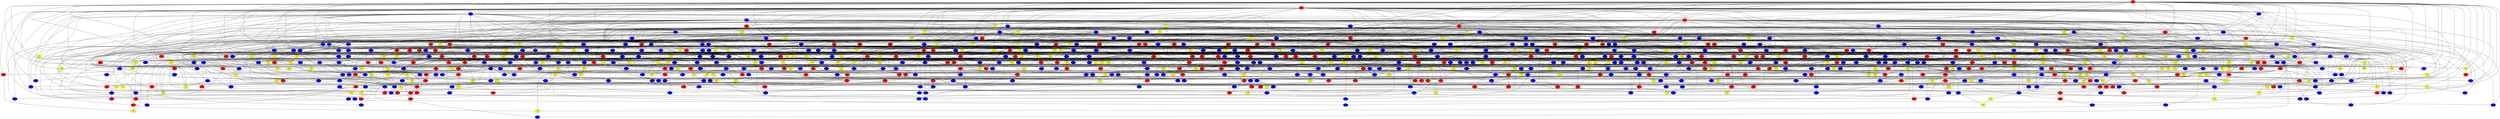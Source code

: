graph {
0 [style = filled fillcolor = red];
1 [style = filled fillcolor = red];
2 [style = filled fillcolor = red];
3 [style = filled fillcolor = yellow];
4 [style = filled fillcolor = blue];
5 [style = filled fillcolor = red];
6 [style = filled fillcolor = yellow];
7 [style = filled fillcolor = blue];
8 [style = filled fillcolor = blue];
9 [style = filled fillcolor = yellow];
10 [style = filled fillcolor = blue];
11 [style = filled fillcolor = blue];
12 [style = filled fillcolor = yellow];
13 [style = filled fillcolor = blue];
14 [style = filled fillcolor = yellow];
15 [style = filled fillcolor = blue];
16 [style = filled fillcolor = blue];
17 [style = filled fillcolor = blue];
18 [style = filled fillcolor = blue];
19 [style = filled fillcolor = yellow];
20 [style = filled fillcolor = red];
21 [style = filled fillcolor = blue];
22 [style = filled fillcolor = yellow];
23 [style = filled fillcolor = blue];
24 [style = filled fillcolor = red];
25 [style = filled fillcolor = red];
26 [style = filled fillcolor = blue];
27 [style = filled fillcolor = yellow];
28 [style = filled fillcolor = yellow];
29 [style = filled fillcolor = red];
30 [style = filled fillcolor = red];
31 [style = filled fillcolor = yellow];
32 [style = filled fillcolor = blue];
33 [style = filled fillcolor = red];
34 [style = filled fillcolor = blue];
35 [style = filled fillcolor = blue];
36 [style = filled fillcolor = blue];
37 [style = filled fillcolor = yellow];
38 [style = filled fillcolor = blue];
39 [style = filled fillcolor = red];
40 [style = filled fillcolor = blue];
41 [style = filled fillcolor = red];
42 [style = filled fillcolor = blue];
43 [style = filled fillcolor = blue];
44 [style = filled fillcolor = blue];
45 [style = filled fillcolor = blue];
46 [style = filled fillcolor = blue];
47 [style = filled fillcolor = yellow];
48 [style = filled fillcolor = red];
49 [style = filled fillcolor = yellow];
50 [style = filled fillcolor = blue];
51 [style = filled fillcolor = blue];
52 [style = filled fillcolor = blue];
53 [style = filled fillcolor = blue];
54 [style = filled fillcolor = blue];
55 [style = filled fillcolor = blue];
56 [style = filled fillcolor = yellow];
57 [style = filled fillcolor = yellow];
58 [style = filled fillcolor = blue];
59 [style = filled fillcolor = yellow];
60 [style = filled fillcolor = blue];
61 [style = filled fillcolor = red];
62 [style = filled fillcolor = blue];
63 [style = filled fillcolor = red];
64 [style = filled fillcolor = blue];
65 [style = filled fillcolor = red];
66 [style = filled fillcolor = yellow];
67 [style = filled fillcolor = blue];
68 [style = filled fillcolor = blue];
69 [style = filled fillcolor = yellow];
70 [style = filled fillcolor = red];
71 [style = filled fillcolor = yellow];
72 [style = filled fillcolor = yellow];
73 [style = filled fillcolor = blue];
74 [style = filled fillcolor = red];
75 [style = filled fillcolor = red];
76 [style = filled fillcolor = blue];
77 [style = filled fillcolor = red];
78 [style = filled fillcolor = blue];
79 [style = filled fillcolor = yellow];
80 [style = filled fillcolor = red];
81 [style = filled fillcolor = red];
82 [style = filled fillcolor = yellow];
83 [style = filled fillcolor = blue];
84 [style = filled fillcolor = blue];
85 [style = filled fillcolor = yellow];
86 [style = filled fillcolor = blue];
87 [style = filled fillcolor = red];
88 [style = filled fillcolor = red];
89 [style = filled fillcolor = yellow];
90 [style = filled fillcolor = blue];
91 [style = filled fillcolor = yellow];
92 [style = filled fillcolor = blue];
93 [style = filled fillcolor = red];
94 [style = filled fillcolor = blue];
95 [style = filled fillcolor = blue];
96 [style = filled fillcolor = yellow];
97 [style = filled fillcolor = yellow];
98 [style = filled fillcolor = yellow];
99 [style = filled fillcolor = blue];
100 [style = filled fillcolor = blue];
101 [style = filled fillcolor = red];
102 [style = filled fillcolor = blue];
103 [style = filled fillcolor = red];
104 [style = filled fillcolor = blue];
105 [style = filled fillcolor = red];
106 [style = filled fillcolor = yellow];
107 [style = filled fillcolor = yellow];
108 [style = filled fillcolor = blue];
109 [style = filled fillcolor = yellow];
110 [style = filled fillcolor = red];
111 [style = filled fillcolor = red];
112 [style = filled fillcolor = blue];
113 [style = filled fillcolor = yellow];
114 [style = filled fillcolor = blue];
115 [style = filled fillcolor = red];
116 [style = filled fillcolor = red];
117 [style = filled fillcolor = red];
118 [style = filled fillcolor = yellow];
119 [style = filled fillcolor = yellow];
120 [style = filled fillcolor = red];
121 [style = filled fillcolor = blue];
122 [style = filled fillcolor = red];
123 [style = filled fillcolor = yellow];
124 [style = filled fillcolor = yellow];
125 [style = filled fillcolor = red];
126 [style = filled fillcolor = yellow];
127 [style = filled fillcolor = red];
128 [style = filled fillcolor = red];
129 [style = filled fillcolor = blue];
130 [style = filled fillcolor = red];
131 [style = filled fillcolor = blue];
132 [style = filled fillcolor = blue];
133 [style = filled fillcolor = yellow];
134 [style = filled fillcolor = blue];
135 [style = filled fillcolor = blue];
136 [style = filled fillcolor = red];
137 [style = filled fillcolor = yellow];
138 [style = filled fillcolor = blue];
139 [style = filled fillcolor = yellow];
140 [style = filled fillcolor = blue];
141 [style = filled fillcolor = blue];
142 [style = filled fillcolor = red];
143 [style = filled fillcolor = blue];
144 [style = filled fillcolor = blue];
145 [style = filled fillcolor = blue];
146 [style = filled fillcolor = blue];
147 [style = filled fillcolor = blue];
148 [style = filled fillcolor = blue];
149 [style = filled fillcolor = blue];
150 [style = filled fillcolor = blue];
151 [style = filled fillcolor = blue];
152 [style = filled fillcolor = blue];
153 [style = filled fillcolor = red];
154 [style = filled fillcolor = red];
155 [style = filled fillcolor = blue];
156 [style = filled fillcolor = yellow];
157 [style = filled fillcolor = blue];
158 [style = filled fillcolor = red];
159 [style = filled fillcolor = yellow];
160 [style = filled fillcolor = yellow];
161 [style = filled fillcolor = red];
162 [style = filled fillcolor = blue];
163 [style = filled fillcolor = red];
164 [style = filled fillcolor = yellow];
165 [style = filled fillcolor = yellow];
166 [style = filled fillcolor = blue];
167 [style = filled fillcolor = blue];
168 [style = filled fillcolor = yellow];
169 [style = filled fillcolor = blue];
170 [style = filled fillcolor = yellow];
171 [style = filled fillcolor = blue];
172 [style = filled fillcolor = blue];
173 [style = filled fillcolor = blue];
174 [style = filled fillcolor = red];
175 [style = filled fillcolor = red];
176 [style = filled fillcolor = yellow];
177 [style = filled fillcolor = blue];
178 [style = filled fillcolor = yellow];
179 [style = filled fillcolor = red];
180 [style = filled fillcolor = red];
181 [style = filled fillcolor = red];
182 [style = filled fillcolor = yellow];
183 [style = filled fillcolor = yellow];
184 [style = filled fillcolor = red];
185 [style = filled fillcolor = blue];
186 [style = filled fillcolor = blue];
187 [style = filled fillcolor = red];
188 [style = filled fillcolor = yellow];
189 [style = filled fillcolor = blue];
190 [style = filled fillcolor = yellow];
191 [style = filled fillcolor = blue];
192 [style = filled fillcolor = blue];
193 [style = filled fillcolor = blue];
194 [style = filled fillcolor = blue];
195 [style = filled fillcolor = blue];
196 [style = filled fillcolor = blue];
197 [style = filled fillcolor = blue];
198 [style = filled fillcolor = red];
199 [style = filled fillcolor = yellow];
200 [style = filled fillcolor = yellow];
201 [style = filled fillcolor = red];
202 [style = filled fillcolor = red];
203 [style = filled fillcolor = yellow];
204 [style = filled fillcolor = blue];
205 [style = filled fillcolor = red];
206 [style = filled fillcolor = blue];
207 [style = filled fillcolor = blue];
208 [style = filled fillcolor = blue];
209 [style = filled fillcolor = red];
210 [style = filled fillcolor = blue];
211 [style = filled fillcolor = red];
212 [style = filled fillcolor = yellow];
213 [style = filled fillcolor = blue];
214 [style = filled fillcolor = red];
215 [style = filled fillcolor = blue];
216 [style = filled fillcolor = red];
217 [style = filled fillcolor = blue];
218 [style = filled fillcolor = red];
219 [style = filled fillcolor = blue];
220 [style = filled fillcolor = red];
221 [style = filled fillcolor = blue];
222 [style = filled fillcolor = yellow];
223 [style = filled fillcolor = red];
224 [style = filled fillcolor = blue];
225 [style = filled fillcolor = red];
226 [style = filled fillcolor = yellow];
227 [style = filled fillcolor = blue];
228 [style = filled fillcolor = yellow];
229 [style = filled fillcolor = blue];
230 [style = filled fillcolor = blue];
231 [style = filled fillcolor = blue];
232 [style = filled fillcolor = blue];
233 [style = filled fillcolor = yellow];
234 [style = filled fillcolor = blue];
235 [style = filled fillcolor = yellow];
236 [style = filled fillcolor = blue];
237 [style = filled fillcolor = yellow];
238 [style = filled fillcolor = blue];
239 [style = filled fillcolor = blue];
240 [style = filled fillcolor = blue];
241 [style = filled fillcolor = blue];
242 [style = filled fillcolor = blue];
243 [style = filled fillcolor = blue];
244 [style = filled fillcolor = yellow];
245 [style = filled fillcolor = yellow];
246 [style = filled fillcolor = blue];
247 [style = filled fillcolor = blue];
248 [style = filled fillcolor = yellow];
249 [style = filled fillcolor = blue];
250 [style = filled fillcolor = blue];
251 [style = filled fillcolor = yellow];
252 [style = filled fillcolor = blue];
253 [style = filled fillcolor = blue];
254 [style = filled fillcolor = blue];
255 [style = filled fillcolor = blue];
256 [style = filled fillcolor = red];
257 [style = filled fillcolor = blue];
258 [style = filled fillcolor = blue];
259 [style = filled fillcolor = yellow];
260 [style = filled fillcolor = yellow];
261 [style = filled fillcolor = red];
262 [style = filled fillcolor = blue];
263 [style = filled fillcolor = yellow];
264 [style = filled fillcolor = blue];
265 [style = filled fillcolor = blue];
266 [style = filled fillcolor = red];
267 [style = filled fillcolor = blue];
268 [style = filled fillcolor = yellow];
269 [style = filled fillcolor = blue];
270 [style = filled fillcolor = yellow];
271 [style = filled fillcolor = red];
272 [style = filled fillcolor = yellow];
273 [style = filled fillcolor = yellow];
274 [style = filled fillcolor = yellow];
275 [style = filled fillcolor = yellow];
276 [style = filled fillcolor = blue];
277 [style = filled fillcolor = blue];
278 [style = filled fillcolor = blue];
279 [style = filled fillcolor = yellow];
280 [style = filled fillcolor = yellow];
281 [style = filled fillcolor = blue];
282 [style = filled fillcolor = blue];
283 [style = filled fillcolor = yellow];
284 [style = filled fillcolor = red];
285 [style = filled fillcolor = blue];
286 [style = filled fillcolor = blue];
287 [style = filled fillcolor = blue];
288 [style = filled fillcolor = blue];
289 [style = filled fillcolor = yellow];
290 [style = filled fillcolor = yellow];
291 [style = filled fillcolor = blue];
292 [style = filled fillcolor = yellow];
293 [style = filled fillcolor = red];
294 [style = filled fillcolor = red];
295 [style = filled fillcolor = yellow];
296 [style = filled fillcolor = yellow];
297 [style = filled fillcolor = blue];
298 [style = filled fillcolor = red];
299 [style = filled fillcolor = yellow];
300 [style = filled fillcolor = blue];
301 [style = filled fillcolor = blue];
302 [style = filled fillcolor = red];
303 [style = filled fillcolor = red];
304 [style = filled fillcolor = yellow];
305 [style = filled fillcolor = yellow];
306 [style = filled fillcolor = red];
307 [style = filled fillcolor = red];
308 [style = filled fillcolor = blue];
309 [style = filled fillcolor = yellow];
310 [style = filled fillcolor = blue];
311 [style = filled fillcolor = yellow];
312 [style = filled fillcolor = yellow];
313 [style = filled fillcolor = blue];
314 [style = filled fillcolor = blue];
315 [style = filled fillcolor = blue];
316 [style = filled fillcolor = blue];
317 [style = filled fillcolor = red];
318 [style = filled fillcolor = blue];
319 [style = filled fillcolor = red];
320 [style = filled fillcolor = blue];
321 [style = filled fillcolor = blue];
322 [style = filled fillcolor = red];
323 [style = filled fillcolor = blue];
324 [style = filled fillcolor = blue];
325 [style = filled fillcolor = yellow];
326 [style = filled fillcolor = blue];
327 [style = filled fillcolor = red];
328 [style = filled fillcolor = blue];
329 [style = filled fillcolor = yellow];
330 [style = filled fillcolor = blue];
331 [style = filled fillcolor = blue];
332 [style = filled fillcolor = blue];
333 [style = filled fillcolor = yellow];
334 [style = filled fillcolor = yellow];
335 [style = filled fillcolor = blue];
336 [style = filled fillcolor = yellow];
337 [style = filled fillcolor = blue];
338 [style = filled fillcolor = blue];
339 [style = filled fillcolor = red];
340 [style = filled fillcolor = blue];
341 [style = filled fillcolor = blue];
342 [style = filled fillcolor = blue];
343 [style = filled fillcolor = blue];
344 [style = filled fillcolor = blue];
345 [style = filled fillcolor = blue];
346 [style = filled fillcolor = red];
347 [style = filled fillcolor = yellow];
348 [style = filled fillcolor = blue];
349 [style = filled fillcolor = yellow];
350 [style = filled fillcolor = blue];
351 [style = filled fillcolor = red];
352 [style = filled fillcolor = red];
353 [style = filled fillcolor = blue];
354 [style = filled fillcolor = yellow];
355 [style = filled fillcolor = red];
356 [style = filled fillcolor = red];
357 [style = filled fillcolor = red];
358 [style = filled fillcolor = blue];
359 [style = filled fillcolor = blue];
360 [style = filled fillcolor = blue];
361 [style = filled fillcolor = red];
362 [style = filled fillcolor = blue];
363 [style = filled fillcolor = red];
364 [style = filled fillcolor = blue];
365 [style = filled fillcolor = blue];
366 [style = filled fillcolor = red];
367 [style = filled fillcolor = yellow];
368 [style = filled fillcolor = blue];
369 [style = filled fillcolor = yellow];
370 [style = filled fillcolor = yellow];
371 [style = filled fillcolor = blue];
372 [style = filled fillcolor = yellow];
373 [style = filled fillcolor = blue];
374 [style = filled fillcolor = blue];
375 [style = filled fillcolor = blue];
376 [style = filled fillcolor = red];
377 [style = filled fillcolor = blue];
378 [style = filled fillcolor = blue];
379 [style = filled fillcolor = blue];
380 [style = filled fillcolor = yellow];
381 [style = filled fillcolor = red];
382 [style = filled fillcolor = blue];
383 [style = filled fillcolor = yellow];
384 [style = filled fillcolor = blue];
385 [style = filled fillcolor = blue];
386 [style = filled fillcolor = red];
387 [style = filled fillcolor = yellow];
388 [style = filled fillcolor = red];
389 [style = filled fillcolor = yellow];
390 [style = filled fillcolor = blue];
391 [style = filled fillcolor = red];
392 [style = filled fillcolor = yellow];
393 [style = filled fillcolor = blue];
394 [style = filled fillcolor = yellow];
395 [style = filled fillcolor = red];
396 [style = filled fillcolor = red];
397 [style = filled fillcolor = blue];
398 [style = filled fillcolor = yellow];
399 [style = filled fillcolor = red];
400 [style = filled fillcolor = blue];
401 [style = filled fillcolor = yellow];
402 [style = filled fillcolor = red];
403 [style = filled fillcolor = blue];
404 [style = filled fillcolor = red];
405 [style = filled fillcolor = blue];
406 [style = filled fillcolor = yellow];
407 [style = filled fillcolor = red];
408 [style = filled fillcolor = red];
409 [style = filled fillcolor = yellow];
410 [style = filled fillcolor = blue];
411 [style = filled fillcolor = yellow];
412 [style = filled fillcolor = red];
413 [style = filled fillcolor = blue];
414 [style = filled fillcolor = blue];
415 [style = filled fillcolor = yellow];
416 [style = filled fillcolor = blue];
417 [style = filled fillcolor = red];
418 [style = filled fillcolor = yellow];
419 [style = filled fillcolor = blue];
420 [style = filled fillcolor = red];
421 [style = filled fillcolor = blue];
422 [style = filled fillcolor = blue];
423 [style = filled fillcolor = yellow];
424 [style = filled fillcolor = red];
425 [style = filled fillcolor = blue];
426 [style = filled fillcolor = blue];
427 [style = filled fillcolor = blue];
428 [style = filled fillcolor = blue];
429 [style = filled fillcolor = yellow];
430 [style = filled fillcolor = blue];
431 [style = filled fillcolor = yellow];
432 [style = filled fillcolor = blue];
433 [style = filled fillcolor = yellow];
434 [style = filled fillcolor = blue];
435 [style = filled fillcolor = blue];
436 [style = filled fillcolor = red];
437 [style = filled fillcolor = yellow];
438 [style = filled fillcolor = blue];
439 [style = filled fillcolor = red];
440 [style = filled fillcolor = yellow];
441 [style = filled fillcolor = red];
442 [style = filled fillcolor = red];
443 [style = filled fillcolor = yellow];
444 [style = filled fillcolor = red];
445 [style = filled fillcolor = blue];
446 [style = filled fillcolor = red];
447 [style = filled fillcolor = yellow];
448 [style = filled fillcolor = blue];
449 [style = filled fillcolor = red];
450 [style = filled fillcolor = red];
451 [style = filled fillcolor = red];
452 [style = filled fillcolor = yellow];
453 [style = filled fillcolor = yellow];
454 [style = filled fillcolor = red];
455 [style = filled fillcolor = blue];
456 [style = filled fillcolor = blue];
457 [style = filled fillcolor = blue];
458 [style = filled fillcolor = blue];
459 [style = filled fillcolor = yellow];
460 [style = filled fillcolor = red];
461 [style = filled fillcolor = yellow];
462 [style = filled fillcolor = yellow];
463 [style = filled fillcolor = blue];
464 [style = filled fillcolor = blue];
465 [style = filled fillcolor = red];
466 [style = filled fillcolor = red];
467 [style = filled fillcolor = blue];
468 [style = filled fillcolor = yellow];
469 [style = filled fillcolor = red];
470 [style = filled fillcolor = red];
471 [style = filled fillcolor = yellow];
472 [style = filled fillcolor = red];
473 [style = filled fillcolor = blue];
474 [style = filled fillcolor = blue];
475 [style = filled fillcolor = red];
476 [style = filled fillcolor = blue];
477 [style = filled fillcolor = yellow];
478 [style = filled fillcolor = blue];
479 [style = filled fillcolor = red];
480 [style = filled fillcolor = blue];
481 [style = filled fillcolor = yellow];
482 [style = filled fillcolor = red];
483 [style = filled fillcolor = blue];
484 [style = filled fillcolor = red];
485 [style = filled fillcolor = red];
486 [style = filled fillcolor = blue];
487 [style = filled fillcolor = yellow];
488 [style = filled fillcolor = blue];
489 [style = filled fillcolor = blue];
490 [style = filled fillcolor = red];
491 [style = filled fillcolor = blue];
492 [style = filled fillcolor = yellow];
493 [style = filled fillcolor = blue];
494 [style = filled fillcolor = blue];
495 [style = filled fillcolor = yellow];
496 [style = filled fillcolor = blue];
497 [style = filled fillcolor = blue];
498 [style = filled fillcolor = blue];
499 [style = filled fillcolor = blue];
500 [style = filled fillcolor = blue];
501 [style = filled fillcolor = yellow];
502 [style = filled fillcolor = yellow];
503 [style = filled fillcolor = blue];
504 [style = filled fillcolor = blue];
505 [style = filled fillcolor = blue];
506 [style = filled fillcolor = red];
507 [style = filled fillcolor = blue];
508 [style = filled fillcolor = blue];
509 [style = filled fillcolor = yellow];
510 [style = filled fillcolor = blue];
511 [style = filled fillcolor = blue];
512 [style = filled fillcolor = yellow];
513 [style = filled fillcolor = red];
514 [style = filled fillcolor = blue];
515 [style = filled fillcolor = yellow];
516 [style = filled fillcolor = red];
517 [style = filled fillcolor = blue];
518 [style = filled fillcolor = yellow];
519 [style = filled fillcolor = blue];
520 [style = filled fillcolor = blue];
521 [style = filled fillcolor = blue];
522 [style = filled fillcolor = red];
523 [style = filled fillcolor = blue];
524 [style = filled fillcolor = red];
525 [style = filled fillcolor = yellow];
526 [style = filled fillcolor = blue];
527 [style = filled fillcolor = blue];
528 [style = filled fillcolor = yellow];
529 [style = filled fillcolor = blue];
530 [style = filled fillcolor = red];
531 [style = filled fillcolor = yellow];
532 [style = filled fillcolor = yellow];
533 [style = filled fillcolor = yellow];
534 [style = filled fillcolor = yellow];
535 [style = filled fillcolor = yellow];
536 [style = filled fillcolor = blue];
537 [style = filled fillcolor = red];
538 [style = filled fillcolor = blue];
539 [style = filled fillcolor = yellow];
540 [style = filled fillcolor = red];
541 [style = filled fillcolor = blue];
542 [style = filled fillcolor = red];
543 [style = filled fillcolor = yellow];
544 [style = filled fillcolor = yellow];
545 [style = filled fillcolor = red];
546 [style = filled fillcolor = red];
547 [style = filled fillcolor = blue];
548 [style = filled fillcolor = red];
549 [style = filled fillcolor = yellow];
550 [style = filled fillcolor = yellow];
551 [style = filled fillcolor = red];
552 [style = filled fillcolor = yellow];
553 [style = filled fillcolor = yellow];
554 [style = filled fillcolor = red];
555 [style = filled fillcolor = red];
556 [style = filled fillcolor = red];
557 [style = filled fillcolor = blue];
558 [style = filled fillcolor = red];
559 [style = filled fillcolor = blue];
560 [style = filled fillcolor = blue];
561 [style = filled fillcolor = blue];
562 [style = filled fillcolor = blue];
563 [style = filled fillcolor = yellow];
564 [style = filled fillcolor = red];
565 [style = filled fillcolor = yellow];
566 [style = filled fillcolor = yellow];
567 [style = filled fillcolor = yellow];
568 [style = filled fillcolor = red];
569 [style = filled fillcolor = blue];
570 [style = filled fillcolor = yellow];
571 [style = filled fillcolor = red];
572 [style = filled fillcolor = blue];
573 [style = filled fillcolor = yellow];
574 [style = filled fillcolor = yellow];
575 [style = filled fillcolor = red];
576 [style = filled fillcolor = blue];
577 [style = filled fillcolor = yellow];
578 [style = filled fillcolor = red];
579 [style = filled fillcolor = red];
580 [style = filled fillcolor = blue];
581 [style = filled fillcolor = red];
582 [style = filled fillcolor = blue];
583 [style = filled fillcolor = blue];
584 [style = filled fillcolor = yellow];
585 [style = filled fillcolor = yellow];
586 [style = filled fillcolor = blue];
587 [style = filled fillcolor = red];
588 [style = filled fillcolor = red];
589 [style = filled fillcolor = blue];
590 [style = filled fillcolor = blue];
591 [style = filled fillcolor = yellow];
592 [style = filled fillcolor = blue];
593 [style = filled fillcolor = blue];
594 [style = filled fillcolor = blue];
595 [style = filled fillcolor = blue];
596 [style = filled fillcolor = blue];
597 [style = filled fillcolor = blue];
598 [style = filled fillcolor = red];
599 [style = filled fillcolor = blue];
600 [style = filled fillcolor = blue];
601 [style = filled fillcolor = blue];
602 [style = filled fillcolor = yellow];
603 [style = filled fillcolor = red];
604 [style = filled fillcolor = blue];
605 [style = filled fillcolor = blue];
606 [style = filled fillcolor = red];
607 [style = filled fillcolor = blue];
608 [style = filled fillcolor = red];
609 [style = filled fillcolor = blue];
610 [style = filled fillcolor = blue];
611 [style = filled fillcolor = yellow];
612 [style = filled fillcolor = yellow];
613 [style = filled fillcolor = red];
614 [style = filled fillcolor = red];
615 [style = filled fillcolor = red];
616 [style = filled fillcolor = blue];
617 [style = filled fillcolor = blue];
618 [style = filled fillcolor = red];
619 [style = filled fillcolor = yellow];
620 [style = filled fillcolor = red];
621 [style = filled fillcolor = red];
622 [style = filled fillcolor = yellow];
623 [style = filled fillcolor = yellow];
624 [style = filled fillcolor = yellow];
625 [style = filled fillcolor = yellow];
626 [style = filled fillcolor = blue];
627 [style = filled fillcolor = yellow];
628 [style = filled fillcolor = blue];
629 [style = filled fillcolor = yellow];
630 [style = filled fillcolor = blue];
631 [style = filled fillcolor = red];
632 [style = filled fillcolor = red];
633 [style = filled fillcolor = yellow];
634 [style = filled fillcolor = blue];
635 [style = filled fillcolor = yellow];
636 [style = filled fillcolor = yellow];
637 [style = filled fillcolor = blue];
638 [style = filled fillcolor = yellow];
639 [style = filled fillcolor = blue];
640 [style = filled fillcolor = blue];
641 [style = filled fillcolor = blue];
642 [style = filled fillcolor = blue];
643 [style = filled fillcolor = yellow];
644 [style = filled fillcolor = blue];
645 [style = filled fillcolor = red];
646 [style = filled fillcolor = red];
647 [style = filled fillcolor = blue];
648 [style = filled fillcolor = red];
649 [style = filled fillcolor = red];
650 [style = filled fillcolor = blue];
651 [style = filled fillcolor = yellow];
652 [style = filled fillcolor = yellow];
653 [style = filled fillcolor = blue];
654 [style = filled fillcolor = blue];
655 [style = filled fillcolor = blue];
656 [style = filled fillcolor = yellow];
657 [style = filled fillcolor = red];
658 [style = filled fillcolor = red];
659 [style = filled fillcolor = yellow];
660 [style = filled fillcolor = blue];
661 [style = filled fillcolor = blue];
662 [style = filled fillcolor = yellow];
663 [style = filled fillcolor = blue];
664 [style = filled fillcolor = yellow];
665 [style = filled fillcolor = red];
666 [style = filled fillcolor = blue];
667 [style = filled fillcolor = red];
668 [style = filled fillcolor = yellow];
669 [style = filled fillcolor = yellow];
670 [style = filled fillcolor = red];
671 [style = filled fillcolor = red];
672 [style = filled fillcolor = yellow];
673 [style = filled fillcolor = yellow];
674 [style = filled fillcolor = blue];
675 [style = filled fillcolor = red];
676 [style = filled fillcolor = red];
677 [style = filled fillcolor = blue];
678 [style = filled fillcolor = blue];
679 [style = filled fillcolor = blue];
680 [style = filled fillcolor = yellow];
681 [style = filled fillcolor = blue];
682 [style = filled fillcolor = blue];
683 [style = filled fillcolor = blue];
684 [style = filled fillcolor = blue];
685 [style = filled fillcolor = blue];
686 [style = filled fillcolor = blue];
687 [style = filled fillcolor = blue];
688 [style = filled fillcolor = yellow];
689 [style = filled fillcolor = blue];
690 [style = filled fillcolor = yellow];
691 [style = filled fillcolor = red];
692 [style = filled fillcolor = blue];
693 [style = filled fillcolor = blue];
694 [style = filled fillcolor = red];
695 [style = filled fillcolor = red];
696 [style = filled fillcolor = blue];
697 [style = filled fillcolor = red];
698 [style = filled fillcolor = red];
699 [style = filled fillcolor = blue];
700 [style = filled fillcolor = red];
701 [style = filled fillcolor = blue];
702 [style = filled fillcolor = blue];
703 [style = filled fillcolor = blue];
704 [style = filled fillcolor = red];
705 [style = filled fillcolor = yellow];
706 [style = filled fillcolor = red];
707 [style = filled fillcolor = blue];
708 [style = filled fillcolor = yellow];
709 [style = filled fillcolor = yellow];
710 [style = filled fillcolor = blue];
711 [style = filled fillcolor = blue];
712 [style = filled fillcolor = red];
713 [style = filled fillcolor = blue];
714 [style = filled fillcolor = blue];
715 [style = filled fillcolor = red];
716 [style = filled fillcolor = red];
717 [style = filled fillcolor = yellow];
718 [style = filled fillcolor = red];
719 [style = filled fillcolor = red];
720 [style = filled fillcolor = blue];
721 [style = filled fillcolor = blue];
722 [style = filled fillcolor = yellow];
723 [style = filled fillcolor = blue];
724 [style = filled fillcolor = blue];
725 [style = filled fillcolor = blue];
726 [style = filled fillcolor = blue];
727 [style = filled fillcolor = blue];
728 [style = filled fillcolor = yellow];
729 [style = filled fillcolor = yellow];
730 [style = filled fillcolor = red];
731 [style = filled fillcolor = blue];
732 [style = filled fillcolor = yellow];
733 [style = filled fillcolor = yellow];
734 [style = filled fillcolor = blue];
735 [style = filled fillcolor = yellow];
736 [style = filled fillcolor = blue];
737 [style = filled fillcolor = blue];
738 [style = filled fillcolor = yellow];
739 [style = filled fillcolor = red];
740 [style = filled fillcolor = blue];
741 [style = filled fillcolor = yellow];
742 [style = filled fillcolor = yellow];
743 [style = filled fillcolor = blue];
744 [style = filled fillcolor = blue];
745 [style = filled fillcolor = yellow];
746 [style = filled fillcolor = blue];
747 [style = filled fillcolor = blue];
748 [style = filled fillcolor = red];
749 [style = filled fillcolor = blue];
750 [style = filled fillcolor = yellow];
751 [style = filled fillcolor = blue];
752 [style = filled fillcolor = red];
753 [style = filled fillcolor = red];
754 [style = filled fillcolor = blue];
755 [style = filled fillcolor = yellow];
756 [style = filled fillcolor = red];
757 [style = filled fillcolor = red];
758 [style = filled fillcolor = yellow];
759 [style = filled fillcolor = red];
760 [style = filled fillcolor = blue];
761 [style = filled fillcolor = blue];
762 [style = filled fillcolor = red];
763 [style = filled fillcolor = yellow];
764 [style = filled fillcolor = blue];
765 [style = filled fillcolor = blue];
766 [style = filled fillcolor = red];
767 [style = filled fillcolor = blue];
768 [style = filled fillcolor = yellow];
769 [style = filled fillcolor = yellow];
770 [style = filled fillcolor = blue];
771 [style = filled fillcolor = red];
772 [style = filled fillcolor = red];
773 [style = filled fillcolor = red];
774 [style = filled fillcolor = blue];
775 [style = filled fillcolor = yellow];
776 [style = filled fillcolor = yellow];
777 [style = filled fillcolor = yellow];
778 [style = filled fillcolor = blue];
779 [style = filled fillcolor = blue];
780 [style = filled fillcolor = blue];
781 [style = filled fillcolor = yellow];
782 [style = filled fillcolor = red];
783 [style = filled fillcolor = yellow];
784 [style = filled fillcolor = blue];
785 [style = filled fillcolor = yellow];
786 [style = filled fillcolor = blue];
787 [style = filled fillcolor = red];
788 [style = filled fillcolor = blue];
789 [style = filled fillcolor = yellow];
790 [style = filled fillcolor = blue];
791 [style = filled fillcolor = blue];
792 [style = filled fillcolor = red];
793 [style = filled fillcolor = red];
794 [style = filled fillcolor = blue];
795 [style = filled fillcolor = blue];
796 [style = filled fillcolor = red];
797 [style = filled fillcolor = yellow];
798 [style = filled fillcolor = blue];
799 [style = filled fillcolor = blue];
800 [style = filled fillcolor = yellow];
801 [style = filled fillcolor = blue];
802 [style = filled fillcolor = red];
803 [style = filled fillcolor = yellow];
804 [style = filled fillcolor = red];
805 [style = filled fillcolor = blue];
806 [style = filled fillcolor = blue];
807 [style = filled fillcolor = blue];
808 [style = filled fillcolor = red];
809 [style = filled fillcolor = red];
810 [style = filled fillcolor = blue];
811 [style = filled fillcolor = blue];
812 [style = filled fillcolor = blue];
813 [style = filled fillcolor = blue];
814 [style = filled fillcolor = yellow];
815 [style = filled fillcolor = blue];
816 [style = filled fillcolor = blue];
817 [style = filled fillcolor = blue];
818 [style = filled fillcolor = yellow];
819 [style = filled fillcolor = red];
820 [style = filled fillcolor = yellow];
821 [style = filled fillcolor = yellow];
822 [style = filled fillcolor = blue];
823 [style = filled fillcolor = yellow];
824 [style = filled fillcolor = yellow];
825 [style = filled fillcolor = blue];
826 [style = filled fillcolor = blue];
827 [style = filled fillcolor = blue];
828 [style = filled fillcolor = yellow];
829 [style = filled fillcolor = blue];
830 [style = filled fillcolor = red];
831 [style = filled fillcolor = yellow];
832 [style = filled fillcolor = blue];
833 [style = filled fillcolor = red];
834 [style = filled fillcolor = red];
835 [style = filled fillcolor = red];
836 [style = filled fillcolor = blue];
837 [style = filled fillcolor = blue];
838 [style = filled fillcolor = red];
839 [style = filled fillcolor = blue];
840 [style = filled fillcolor = blue];
841 [style = filled fillcolor = blue];
842 [style = filled fillcolor = blue];
843 [style = filled fillcolor = blue];
844 [style = filled fillcolor = blue];
845 [style = filled fillcolor = blue];
846 [style = filled fillcolor = red];
847 [style = filled fillcolor = yellow];
848 [style = filled fillcolor = yellow];
849 [style = filled fillcolor = yellow];
850 [style = filled fillcolor = blue];
851 [style = filled fillcolor = blue];
852 [style = filled fillcolor = red];
0 -- 28;
0 -- 45;
0 -- 50;
0 -- 52;
0 -- 56;
0 -- 61;
0 -- 63;
0 -- 74;
0 -- 83;
0 -- 99;
0 -- 107;
0 -- 120;
0 -- 163;
0 -- 176;
0 -- 193;
0 -- 195;
0 -- 196;
0 -- 216;
0 -- 217;
0 -- 252;
0 -- 254;
0 -- 271;
0 -- 298;
0 -- 304;
0 -- 370;
0 -- 393;
0 -- 400;
0 -- 425;
0 -- 436;
0 -- 445;
0 -- 452;
0 -- 464;
0 -- 465;
0 -- 13;
0 -- 11;
0 -- 2;
0 -- 1;
0 -- 490;
0 -- 564;
0 -- 585;
0 -- 606;
0 -- 677;
0 -- 701;
0 -- 709;
0 -- 719;
0 -- 770;
0 -- 772;
0 -- 790;
0 -- 793;
0 -- 795;
0 -- 807;
0 -- 851;
1 -- 2;
1 -- 3;
1 -- 4;
1 -- 5;
1 -- 6;
1 -- 7;
1 -- 10;
1 -- 11;
1 -- 12;
1 -- 14;
1 -- 16;
1 -- 17;
1 -- 18;
1 -- 19;
1 -- 22;
1 -- 27;
1 -- 32;
1 -- 52;
1 -- 55;
1 -- 64;
1 -- 66;
1 -- 69;
1 -- 72;
1 -- 73;
1 -- 76;
1 -- 85;
1 -- 111;
1 -- 121;
1 -- 140;
1 -- 142;
1 -- 143;
1 -- 150;
1 -- 157;
1 -- 172;
1 -- 175;
1 -- 176;
1 -- 181;
1 -- 184;
1 -- 190;
1 -- 194;
1 -- 195;
1 -- 203;
1 -- 207;
1 -- 214;
1 -- 227;
1 -- 230;
1 -- 237;
1 -- 251;
1 -- 270;
1 -- 286;
1 -- 290;
1 -- 334;
1 -- 336;
1 -- 440;
1 -- 446;
1 -- 452;
1 -- 476;
1 -- 487;
1 -- 492;
1 -- 538;
1 -- 568;
1 -- 571;
1 -- 607;
1 -- 621;
1 -- 625;
1 -- 635;
1 -- 642;
1 -- 651;
1 -- 653;
1 -- 686;
1 -- 792;
1 -- 844;
1 -- 850;
2 -- 5;
2 -- 9;
2 -- 17;
2 -- 26;
2 -- 31;
2 -- 34;
2 -- 38;
2 -- 40;
2 -- 43;
2 -- 44;
2 -- 49;
2 -- 57;
2 -- 67;
2 -- 68;
2 -- 72;
2 -- 98;
2 -- 105;
2 -- 134;
2 -- 149;
2 -- 158;
2 -- 164;
2 -- 166;
2 -- 168;
2 -- 173;
2 -- 183;
2 -- 189;
2 -- 208;
2 -- 211;
2 -- 223;
2 -- 260;
2 -- 269;
2 -- 293;
2 -- 317;
2 -- 330;
2 -- 359;
2 -- 401;
2 -- 427;
2 -- 447;
2 -- 459;
2 -- 474;
2 -- 515;
2 -- 543;
2 -- 568;
2 -- 577;
2 -- 598;
2 -- 685;
2 -- 722;
2 -- 799;
2 -- 816;
2 -- 820;
2 -- 823;
3 -- 9;
3 -- 46;
3 -- 51;
3 -- 67;
3 -- 113;
3 -- 131;
3 -- 161;
3 -- 177;
3 -- 193;
3 -- 282;
3 -- 327;
3 -- 394;
3 -- 400;
3 -- 432;
3 -- 631;
3 -- 655;
3 -- 681;
3 -- 731;
3 -- 732;
3 -- 741;
4 -- 10;
4 -- 11;
4 -- 15;
4 -- 36;
4 -- 54;
4 -- 66;
4 -- 74;
4 -- 128;
4 -- 136;
4 -- 145;
4 -- 150;
4 -- 153;
4 -- 186;
4 -- 222;
4 -- 236;
4 -- 275;
4 -- 301;
4 -- 380;
4 -- 389;
4 -- 394;
4 -- 396;
4 -- 420;
4 -- 451;
4 -- 483;
4 -- 567;
4 -- 603;
4 -- 625;
4 -- 647;
4 -- 817;
5 -- 13;
5 -- 14;
5 -- 16;
5 -- 18;
5 -- 23;
5 -- 24;
5 -- 27;
5 -- 32;
5 -- 33;
5 -- 35;
5 -- 37;
5 -- 63;
5 -- 78;
5 -- 85;
5 -- 92;
5 -- 96;
5 -- 115;
5 -- 129;
5 -- 167;
5 -- 168;
5 -- 187;
5 -- 190;
5 -- 210;
5 -- 214;
5 -- 225;
5 -- 235;
5 -- 264;
5 -- 284;
5 -- 317;
5 -- 326;
5 -- 329;
5 -- 341;
5 -- 351;
5 -- 352;
5 -- 361;
5 -- 362;
5 -- 366;
5 -- 375;
5 -- 499;
5 -- 546;
5 -- 551;
5 -- 570;
5 -- 614;
5 -- 626;
5 -- 628;
5 -- 630;
5 -- 674;
5 -- 680;
5 -- 709;
5 -- 788;
5 -- 824;
6 -- 8;
6 -- 15;
6 -- 19;
6 -- 22;
6 -- 23;
6 -- 25;
6 -- 28;
6 -- 43;
6 -- 58;
6 -- 59;
6 -- 102;
6 -- 116;
6 -- 122;
6 -- 160;
6 -- 179;
6 -- 199;
6 -- 202;
6 -- 211;
6 -- 219;
6 -- 239;
6 -- 266;
6 -- 290;
6 -- 387;
6 -- 399;
6 -- 464;
6 -- 480;
6 -- 494;
6 -- 531;
6 -- 573;
6 -- 594;
6 -- 615;
6 -- 705;
6 -- 717;
6 -- 828;
6 -- 842;
7 -- 8;
7 -- 14;
7 -- 84;
7 -- 98;
7 -- 114;
7 -- 253;
7 -- 412;
7 -- 617;
7 -- 682;
7 -- 761;
8 -- 34;
8 -- 47;
8 -- 99;
8 -- 204;
8 -- 287;
8 -- 308;
8 -- 359;
8 -- 398;
8 -- 552;
8 -- 648;
8 -- 707;
8 -- 731;
8 -- 763;
9 -- 28;
9 -- 31;
9 -- 61;
9 -- 65;
9 -- 84;
9 -- 102;
9 -- 108;
9 -- 110;
9 -- 146;
9 -- 154;
9 -- 188;
9 -- 197;
9 -- 262;
9 -- 310;
9 -- 327;
9 -- 363;
9 -- 377;
9 -- 450;
9 -- 542;
9 -- 586;
9 -- 595;
9 -- 700;
9 -- 704;
9 -- 722;
9 -- 727;
9 -- 759;
9 -- 818;
10 -- 12;
10 -- 19;
10 -- 39;
10 -- 42;
10 -- 46;
10 -- 53;
10 -- 70;
10 -- 83;
10 -- 94;
10 -- 96;
10 -- 101;
10 -- 105;
10 -- 127;
10 -- 151;
10 -- 152;
10 -- 208;
10 -- 209;
10 -- 229;
10 -- 241;
10 -- 281;
10 -- 291;
10 -- 301;
10 -- 315;
10 -- 372;
10 -- 407;
10 -- 423;
10 -- 425;
10 -- 443;
10 -- 565;
10 -- 612;
10 -- 665;
10 -- 667;
10 -- 673;
10 -- 696;
10 -- 699;
10 -- 729;
10 -- 755;
10 -- 829;
10 -- 837;
11 -- 25;
11 -- 30;
11 -- 77;
11 -- 80;
11 -- 97;
11 -- 108;
11 -- 118;
11 -- 123;
11 -- 150;
11 -- 153;
11 -- 173;
11 -- 322;
11 -- 326;
11 -- 361;
11 -- 399;
11 -- 418;
11 -- 446;
11 -- 514;
11 -- 595;
11 -- 598;
11 -- 691;
11 -- 804;
11 -- 814;
12 -- 16;
12 -- 20;
12 -- 25;
12 -- 29;
12 -- 30;
12 -- 32;
12 -- 62;
12 -- 127;
12 -- 232;
12 -- 235;
12 -- 437;
12 -- 584;
12 -- 681;
12 -- 719;
12 -- 801;
13 -- 30;
13 -- 33;
13 -- 34;
13 -- 38;
13 -- 39;
13 -- 79;
13 -- 109;
13 -- 110;
13 -- 126;
13 -- 162;
13 -- 230;
13 -- 256;
13 -- 287;
13 -- 331;
13 -- 439;
13 -- 472;
13 -- 518;
13 -- 526;
13 -- 541;
13 -- 607;
13 -- 660;
13 -- 667;
13 -- 674;
13 -- 684;
13 -- 785;
13 -- 798;
13 -- 811;
13 -- 844;
14 -- 24;
14 -- 37;
14 -- 50;
14 -- 68;
14 -- 83;
14 -- 90;
14 -- 94;
14 -- 104;
14 -- 206;
14 -- 255;
14 -- 460;
14 -- 562;
14 -- 572;
14 -- 740;
14 -- 790;
15 -- 21;
15 -- 29;
15 -- 38;
15 -- 193;
15 -- 286;
15 -- 298;
15 -- 355;
15 -- 410;
15 -- 454;
15 -- 470;
15 -- 525;
15 -- 713;
15 -- 746;
15 -- 812;
16 -- 21;
16 -- 31;
16 -- 68;
16 -- 77;
16 -- 82;
16 -- 93;
16 -- 97;
16 -- 210;
16 -- 240;
16 -- 280;
16 -- 348;
16 -- 416;
16 -- 432;
16 -- 764;
16 -- 782;
17 -- 20;
17 -- 23;
17 -- 26;
17 -- 41;
17 -- 73;
17 -- 80;
17 -- 103;
17 -- 199;
17 -- 241;
17 -- 250;
17 -- 263;
17 -- 271;
17 -- 304;
17 -- 320;
17 -- 348;
17 -- 428;
17 -- 469;
17 -- 583;
17 -- 658;
17 -- 673;
17 -- 747;
17 -- 764;
17 -- 820;
18 -- 36;
18 -- 63;
18 -- 144;
18 -- 248;
18 -- 485;
18 -- 567;
18 -- 713;
18 -- 764;
19 -- 21;
19 -- 61;
19 -- 62;
19 -- 148;
19 -- 264;
19 -- 273;
20 -- 47;
20 -- 95;
20 -- 226;
20 -- 365;
21 -- 24;
21 -- 41;
21 -- 42;
21 -- 136;
21 -- 201;
21 -- 203;
21 -- 402;
21 -- 429;
21 -- 472;
21 -- 608;
21 -- 654;
21 -- 810;
23 -- 41;
23 -- 43;
23 -- 99;
23 -- 100;
23 -- 106;
23 -- 157;
23 -- 185;
23 -- 201;
23 -- 281;
23 -- 337;
23 -- 374;
23 -- 463;
23 -- 506;
23 -- 508;
23 -- 516;
23 -- 579;
23 -- 741;
23 -- 798;
24 -- 112;
24 -- 191;
24 -- 434;
24 -- 571;
25 -- 70;
25 -- 101;
25 -- 107;
25 -- 135;
25 -- 171;
25 -- 718;
26 -- 27;
26 -- 45;
26 -- 64;
26 -- 103;
26 -- 106;
26 -- 165;
26 -- 188;
26 -- 209;
26 -- 258;
26 -- 369;
26 -- 456;
26 -- 622;
26 -- 712;
27 -- 36;
27 -- 50;
27 -- 51;
27 -- 131;
27 -- 138;
27 -- 169;
27 -- 209;
27 -- 213;
27 -- 217;
27 -- 281;
27 -- 296;
27 -- 401;
27 -- 435;
27 -- 502;
27 -- 602;
27 -- 603;
27 -- 632;
27 -- 777;
28 -- 33;
28 -- 42;
28 -- 115;
28 -- 117;
28 -- 240;
28 -- 574;
29 -- 86;
29 -- 125;
29 -- 148;
29 -- 154;
29 -- 197;
29 -- 274;
29 -- 496;
29 -- 750;
30 -- 65;
30 -- 277;
30 -- 486;
30 -- 641;
31 -- 88;
31 -- 140;
31 -- 335;
31 -- 436;
31 -- 491;
32 -- 60;
32 -- 64;
32 -- 90;
32 -- 112;
32 -- 125;
32 -- 130;
32 -- 139;
32 -- 155;
32 -- 162;
32 -- 241;
32 -- 255;
32 -- 321;
32 -- 347;
32 -- 382;
32 -- 390;
32 -- 444;
32 -- 537;
32 -- 554;
32 -- 556;
32 -- 560;
32 -- 573;
32 -- 606;
32 -- 613;
32 -- 643;
33 -- 126;
33 -- 141;
33 -- 302;
34 -- 49;
34 -- 122;
34 -- 144;
34 -- 151;
34 -- 214;
34 -- 250;
34 -- 337;
34 -- 430;
34 -- 548;
34 -- 555;
34 -- 560;
35 -- 57;
35 -- 78;
35 -- 88;
35 -- 118;
35 -- 122;
35 -- 123;
35 -- 240;
35 -- 273;
35 -- 276;
35 -- 290;
35 -- 294;
35 -- 341;
35 -- 345;
35 -- 356;
35 -- 392;
35 -- 424;
35 -- 440;
35 -- 574;
35 -- 693;
35 -- 724;
35 -- 775;
35 -- 809;
35 -- 851;
36 -- 222;
36 -- 340;
36 -- 623;
37 -- 48;
37 -- 126;
37 -- 155;
37 -- 221;
37 -- 318;
37 -- 334;
37 -- 344;
37 -- 514;
37 -- 780;
37 -- 829;
38 -- 81;
38 -- 232;
38 -- 448;
38 -- 553;
39 -- 46;
39 -- 54;
39 -- 58;
39 -- 74;
39 -- 75;
39 -- 149;
39 -- 230;
39 -- 431;
39 -- 621;
39 -- 623;
39 -- 627;
40 -- 86;
40 -- 160;
40 -- 170;
40 -- 321;
40 -- 399;
40 -- 413;
40 -- 535;
40 -- 619;
41 -- 69;
41 -- 76;
41 -- 139;
41 -- 168;
41 -- 171;
41 -- 198;
41 -- 204;
41 -- 243;
41 -- 263;
41 -- 270;
41 -- 278;
41 -- 282;
41 -- 289;
41 -- 391;
41 -- 446;
41 -- 528;
41 -- 530;
41 -- 533;
41 -- 569;
41 -- 640;
41 -- 743;
41 -- 789;
42 -- 65;
42 -- 71;
42 -- 198;
42 -- 539;
43 -- 55;
43 -- 57;
43 -- 117;
43 -- 219;
43 -- 238;
43 -- 298;
43 -- 311;
43 -- 352;
43 -- 593;
43 -- 610;
43 -- 654;
43 -- 689;
43 -- 703;
43 -- 712;
43 -- 721;
43 -- 728;
44 -- 85;
44 -- 92;
44 -- 318;
44 -- 332;
44 -- 495;
44 -- 670;
44 -- 689;
45 -- 98;
45 -- 112;
45 -- 128;
45 -- 228;
45 -- 289;
45 -- 303;
45 -- 319;
45 -- 333;
45 -- 408;
45 -- 437;
45 -- 467;
45 -- 646;
45 -- 716;
45 -- 760;
46 -- 315;
46 -- 379;
46 -- 406;
47 -- 69;
47 -- 90;
47 -- 177;
47 -- 239;
47 -- 261;
47 -- 272;
47 -- 277;
48 -- 76;
48 -- 84;
48 -- 202;
48 -- 314;
48 -- 327;
48 -- 350;
48 -- 458;
48 -- 496;
48 -- 591;
49 -- 132;
49 -- 283;
49 -- 361;
49 -- 441;
49 -- 445;
49 -- 519;
50 -- 174;
50 -- 212;
50 -- 402;
51 -- 82;
51 -- 227;
52 -- 87;
52 -- 289;
52 -- 353;
52 -- 422;
52 -- 609;
53 -- 104;
53 -- 137;
53 -- 185;
53 -- 202;
53 -- 204;
53 -- 360;
53 -- 541;
53 -- 788;
54 -- 79;
54 -- 121;
54 -- 146;
54 -- 207;
54 -- 226;
54 -- 269;
54 -- 272;
54 -- 313;
54 -- 373;
54 -- 499;
54 -- 620;
54 -- 707;
54 -- 714;
54 -- 742;
54 -- 745;
55 -- 67;
55 -- 93;
55 -- 94;
55 -- 102;
55 -- 111;
55 -- 244;
55 -- 245;
55 -- 293;
55 -- 524;
55 -- 568;
55 -- 580;
56 -- 58;
56 -- 73;
56 -- 305;
56 -- 421;
56 -- 547;
57 -- 117;
57 -- 156;
57 -- 199;
57 -- 224;
57 -- 686;
57 -- 781;
58 -- 165;
58 -- 550;
59 -- 66;
59 -- 81;
59 -- 86;
59 -- 132;
59 -- 156;
59 -- 158;
59 -- 228;
59 -- 442;
59 -- 614;
60 -- 158;
60 -- 233;
60 -- 242;
60 -- 280;
60 -- 612;
60 -- 672;
60 -- 806;
61 -- 136;
61 -- 342;
61 -- 724;
62 -- 97;
62 -- 120;
62 -- 169;
62 -- 239;
62 -- 355;
62 -- 457;
62 -- 519;
62 -- 538;
62 -- 622;
62 -- 733;
63 -- 82;
63 -- 91;
63 -- 131;
63 -- 133;
63 -- 296;
63 -- 308;
63 -- 405;
63 -- 684;
63 -- 769;
63 -- 819;
64 -- 118;
64 -- 309;
64 -- 466;
64 -- 473;
64 -- 733;
65 -- 590;
65 -- 633;
66 -- 95;
66 -- 167;
66 -- 278;
66 -- 477;
66 -- 524;
67 -- 113;
67 -- 159;
67 -- 191;
67 -- 244;
67 -- 329;
67 -- 430;
67 -- 454;
67 -- 463;
67 -- 483;
67 -- 513;
67 -- 662;
67 -- 766;
68 -- 72;
68 -- 79;
68 -- 140;
68 -- 155;
68 -- 192;
68 -- 683;
68 -- 697;
68 -- 739;
68 -- 840;
69 -- 88;
69 -- 147;
69 -- 152;
69 -- 159;
69 -- 195;
69 -- 625;
69 -- 800;
69 -- 847;
70 -- 75;
70 -- 91;
70 -- 100;
70 -- 419;
70 -- 491;
70 -- 546;
70 -- 672;
70 -- 737;
71 -- 265;
71 -- 536;
72 -- 156;
73 -- 275;
73 -- 605;
73 -- 645;
74 -- 87;
74 -- 108;
74 -- 119;
74 -- 178;
74 -- 254;
74 -- 285;
74 -- 315;
74 -- 432;
74 -- 512;
74 -- 577;
74 -- 619;
74 -- 762;
74 -- 767;
74 -- 794;
75 -- 103;
75 -- 142;
75 -- 279;
75 -- 393;
75 -- 482;
75 -- 634;
75 -- 778;
76 -- 215;
77 -- 128;
77 -- 332;
77 -- 468;
77 -- 657;
78 -- 182;
78 -- 542;
78 -- 752;
79 -- 87;
79 -- 119;
79 -- 135;
79 -- 258;
79 -- 839;
80 -- 180;
80 -- 187;
80 -- 252;
80 -- 367;
80 -- 410;
80 -- 647;
80 -- 771;
80 -- 798;
81 -- 124;
82 -- 110;
82 -- 138;
82 -- 262;
82 -- 279;
82 -- 296;
82 -- 409;
82 -- 586;
82 -- 637;
82 -- 789;
83 -- 129;
83 -- 185;
83 -- 257;
83 -- 415;
83 -- 687;
84 -- 101;
84 -- 115;
84 -- 135;
84 -- 194;
84 -- 486;
84 -- 611;
85 -- 123;
85 -- 174;
85 -- 246;
85 -- 571;
85 -- 639;
85 -- 642;
85 -- 851;
86 -- 91;
86 -- 251;
86 -- 349;
86 -- 388;
86 -- 493;
86 -- 566;
86 -- 583;
87 -- 338;
87 -- 484;
87 -- 621;
87 -- 635;
87 -- 639;
88 -- 89;
88 -- 96;
88 -- 134;
88 -- 218;
88 -- 280;
88 -- 353;
88 -- 387;
88 -- 395;
88 -- 458;
88 -- 493;
88 -- 646;
88 -- 786;
88 -- 802;
89 -- 116;
89 -- 121;
89 -- 183;
89 -- 245;
89 -- 267;
89 -- 374;
89 -- 416;
89 -- 504;
89 -- 513;
89 -- 606;
89 -- 775;
89 -- 780;
90 -- 306;
90 -- 655;
90 -- 678;
91 -- 200;
91 -- 402;
91 -- 429;
91 -- 597;
91 -- 743;
91 -- 849;
92 -- 439;
92 -- 504;
92 -- 527;
92 -- 576;
93 -- 125;
93 -- 147;
93 -- 259;
93 -- 335;
93 -- 336;
93 -- 557;
94 -- 459;
94 -- 551;
94 -- 569;
94 -- 692;
95 -- 220;
95 -- 511;
96 -- 385;
97 -- 104;
97 -- 124;
97 -- 129;
97 -- 137;
97 -- 170;
97 -- 297;
97 -- 312;
97 -- 457;
98 -- 366;
98 -- 763;
99 -- 142;
99 -- 161;
99 -- 302;
99 -- 362;
99 -- 381;
99 -- 548;
99 -- 573;
99 -- 704;
100 -- 175;
100 -- 208;
100 -- 231;
100 -- 557;
101 -- 414;
101 -- 445;
101 -- 450;
101 -- 510;
102 -- 223;
102 -- 226;
102 -- 234;
102 -- 323;
102 -- 371;
102 -- 408;
102 -- 461;
102 -- 505;
102 -- 630;
102 -- 651;
103 -- 411;
104 -- 146;
104 -- 166;
104 -- 342;
104 -- 473;
104 -- 521;
105 -- 266;
105 -- 455;
106 -- 109;
106 -- 396;
106 -- 466;
106 -- 745;
107 -- 248;
107 -- 300;
107 -- 404;
107 -- 424;
107 -- 603;
108 -- 132;
108 -- 188;
108 -- 362;
108 -- 396;
108 -- 410;
108 -- 498;
108 -- 631;
110 -- 262;
111 -- 133;
111 -- 194;
111 -- 200;
111 -- 237;
111 -- 414;
111 -- 601;
112 -- 225;
112 -- 261;
112 -- 357;
112 -- 365;
112 -- 679;
113 -- 167;
113 -- 178;
113 -- 180;
113 -- 186;
113 -- 206;
113 -- 224;
113 -- 235;
113 -- 278;
113 -- 325;
113 -- 797;
114 -- 813;
115 -- 119;
115 -- 152;
115 -- 218;
115 -- 229;
115 -- 272;
115 -- 353;
115 -- 354;
115 -- 406;
115 -- 457;
115 -- 532;
115 -- 593;
115 -- 753;
115 -- 811;
115 -- 816;
115 -- 828;
116 -- 175;
116 -- 447;
116 -- 686;
117 -- 323;
117 -- 346;
117 -- 561;
118 -- 164;
118 -- 275;
118 -- 412;
118 -- 569;
118 -- 634;
118 -- 734;
118 -- 735;
118 -- 748;
119 -- 233;
119 -- 253;
119 -- 412;
119 -- 758;
119 -- 826;
120 -- 124;
120 -- 134;
120 -- 249;
120 -- 266;
120 -- 274;
120 -- 452;
120 -- 841;
121 -- 148;
121 -- 172;
121 -- 184;
121 -- 254;
121 -- 325;
121 -- 427;
121 -- 453;
121 -- 493;
121 -- 540;
121 -- 641;
121 -- 682;
121 -- 776;
123 -- 191;
123 -- 291;
123 -- 312;
123 -- 328;
123 -- 530;
123 -- 602;
123 -- 702;
123 -- 715;
124 -- 181;
124 -- 404;
124 -- 689;
125 -- 127;
125 -- 187;
125 -- 307;
125 -- 757;
126 -- 234;
126 -- 284;
126 -- 591;
126 -- 622;
127 -- 249;
127 -- 448;
127 -- 834;
128 -- 456;
128 -- 688;
128 -- 763;
129 -- 159;
129 -- 250;
129 -- 578;
130 -- 372;
130 -- 664;
131 -- 139;
131 -- 320;
131 -- 360;
131 -- 377;
131 -- 398;
131 -- 617;
131 -- 662;
132 -- 285;
132 -- 456;
133 -- 748;
135 -- 310;
135 -- 555;
135 -- 717;
135 -- 812;
135 -- 823;
136 -- 163;
136 -- 225;
136 -- 375;
136 -- 418;
136 -- 489;
136 -- 638;
138 -- 455;
138 -- 676;
139 -- 677;
140 -- 164;
140 -- 612;
140 -- 804;
141 -- 192;
141 -- 305;
141 -- 559;
141 -- 807;
142 -- 231;
142 -- 249;
142 -- 256;
142 -- 383;
142 -- 502;
142 -- 513;
142 -- 517;
142 -- 585;
143 -- 205;
143 -- 340;
143 -- 364;
143 -- 368;
143 -- 422;
143 -- 553;
143 -- 605;
143 -- 678;
144 -- 201;
144 -- 215;
144 -- 220;
144 -- 232;
144 -- 246;
144 -- 317;
144 -- 369;
144 -- 389;
144 -- 437;
144 -- 585;
144 -- 668;
144 -- 812;
145 -- 248;
145 -- 276;
145 -- 423;
145 -- 428;
146 -- 153;
146 -- 444;
146 -- 496;
146 -- 782;
147 -- 149;
147 -- 171;
147 -- 354;
147 -- 443;
147 -- 740;
147 -- 768;
148 -- 776;
149 -- 561;
149 -- 618;
150 -- 151;
150 -- 173;
150 -- 245;
150 -- 366;
150 -- 390;
152 -- 161;
153 -- 238;
153 -- 357;
153 -- 381;
153 -- 688;
154 -- 474;
154 -- 760;
155 -- 203;
155 -- 324;
155 -- 438;
155 -- 453;
155 -- 548;
155 -- 584;
155 -- 626;
155 -- 656;
155 -- 657;
155 -- 739;
156 -- 253;
156 -- 537;
158 -- 627;
158 -- 842;
159 -- 628;
159 -- 762;
159 -- 821;
160 -- 415;
161 -- 176;
161 -- 295;
161 -- 385;
161 -- 827;
162 -- 285;
162 -- 509;
162 -- 544;
163 -- 182;
163 -- 252;
163 -- 309;
163 -- 313;
163 -- 397;
163 -- 442;
163 -- 558;
163 -- 801;
164 -- 216;
164 -- 383;
165 -- 174;
165 -- 697;
166 -- 170;
166 -- 438;
166 -- 596;
168 -- 600;
168 -- 777;
169 -- 273;
169 -- 444;
170 -- 293;
170 -- 308;
170 -- 599;
171 -- 178;
171 -- 211;
171 -- 276;
171 -- 345;
171 -- 356;
171 -- 570;
171 -- 648;
172 -- 197;
172 -- 213;
172 -- 386;
172 -- 536;
173 -- 212;
175 -- 521;
176 -- 180;
176 -- 350;
176 -- 400;
176 -- 507;
176 -- 657;
176 -- 794;
177 -- 288;
177 -- 497;
177 -- 642;
177 -- 849;
178 -- 227;
178 -- 319;
178 -- 523;
179 -- 294;
179 -- 316;
179 -- 434;
179 -- 640;
180 -- 391;
180 -- 460;
180 -- 778;
180 -- 824;
180 -- 838;
181 -- 473;
182 -- 231;
182 -- 260;
182 -- 319;
182 -- 665;
183 -- 258;
183 -- 288;
184 -- 190;
184 -- 322;
184 -- 431;
184 -- 516;
184 -- 799;
185 -- 375;
185 -- 377;
185 -- 641;
186 -- 701;
187 -- 213;
187 -- 471;
189 -- 316;
189 -- 339;
189 -- 359;
190 -- 515;
190 -- 631;
190 -- 824;
191 -- 236;
191 -- 328;
192 -- 378;
192 -- 562;
192 -- 563;
192 -- 744;
192 -- 783;
192 -- 827;
193 -- 306;
193 -- 314;
193 -- 326;
193 -- 466;
193 -- 505;
193 -- 663;
194 -- 243;
194 -- 267;
194 -- 301;
194 -- 316;
194 -- 787;
195 -- 259;
195 -- 480;
195 -- 500;
195 -- 726;
196 -- 785;
197 -- 323;
197 -- 397;
197 -- 479;
197 -- 684;
197 -- 692;
198 -- 330;
198 -- 360;
198 -- 478;
198 -- 592;
198 -- 773;
198 -- 784;
199 -- 247;
199 -- 394;
199 -- 469;
199 -- 550;
199 -- 586;
199 -- 619;
199 -- 670;
199 -- 724;
199 -- 838;
200 -- 303;
200 -- 391;
200 -- 497;
200 -- 545;
200 -- 662;
200 -- 690;
200 -- 746;
201 -- 286;
201 -- 447;
201 -- 533;
201 -- 643;
201 -- 809;
202 -- 229;
202 -- 242;
202 -- 767;
203 -- 343;
203 -- 415;
204 -- 269;
204 -- 368;
205 -- 392;
205 -- 515;
205 -- 522;
205 -- 805;
206 -- 221;
206 -- 426;
207 -- 219;
208 -- 471;
208 -- 521;
208 -- 580;
211 -- 526;
211 -- 750;
212 -- 590;
212 -- 620;
213 -- 479;
214 -- 843;
215 -- 615;
215 -- 779;
216 -- 302;
216 -- 554;
217 -- 347;
217 -- 699;
218 -- 492;
218 -- 648;
218 -- 826;
219 -- 284;
219 -- 451;
219 -- 508;
220 -- 283;
220 -- 349;
220 -- 419;
220 -- 510;
220 -- 511;
220 -- 816;
221 -- 520;
221 -- 559;
221 -- 752;
223 -- 630;
223 -- 679;
224 -- 343;
224 -- 841;
225 -- 667;
227 -- 337;
227 -- 417;
227 -- 534;
227 -- 677;
228 -- 244;
228 -- 259;
228 -- 787;
229 -- 406;
229 -- 524;
229 -- 629;
229 -- 632;
229 -- 703;
231 -- 436;
232 -- 495;
232 -- 844;
233 -- 808;
233 -- 840;
234 -- 299;
234 -- 389;
234 -- 441;
234 -- 644;
234 -- 652;
234 -- 730;
235 -- 531;
235 -- 546;
235 -- 815;
236 -- 346;
236 -- 594;
236 -- 751;
238 -- 282;
238 -- 367;
238 -- 409;
238 -- 576;
238 -- 736;
239 -- 247;
240 -- 268;
240 -- 419;
240 -- 481;
240 -- 494;
240 -- 574;
240 -- 687;
241 -- 413;
241 -- 616;
241 -- 637;
241 -- 661;
241 -- 668;
241 -- 817;
242 -- 378;
242 -- 421;
243 -- 246;
243 -- 370;
244 -- 268;
244 -- 623;
245 -- 255;
245 -- 291;
245 -- 492;
245 -- 616;
245 -- 705;
245 -- 850;
248 -- 331;
248 -- 562;
248 -- 587;
249 -- 517;
249 -- 595;
249 -- 720;
250 -- 270;
250 -- 373;
251 -- 358;
252 -- 852;
253 -- 300;
253 -- 676;
253 -- 706;
255 -- 257;
255 -- 344;
255 -- 358;
256 -- 697;
257 -- 371;
257 -- 505;
258 -- 268;
259 -- 379;
259 -- 407;
261 -- 347;
261 -- 525;
262 -- 274;
262 -- 299;
262 -- 804;
262 -- 847;
263 -- 658;
263 -- 711;
263 -- 730;
264 -- 303;
266 -- 340;
267 -- 709;
268 -- 305;
268 -- 488;
269 -- 300;
269 -- 484;
269 -- 692;
270 -- 373;
270 -- 549;
270 -- 652;
272 -- 369;
272 -- 422;
272 -- 508;
272 -- 608;
272 -- 651;
273 -- 464;
274 -- 307;
274 -- 331;
275 -- 279;
277 -- 292;
277 -- 395;
278 -- 338;
280 -- 299;
280 -- 458;
280 -- 510;
280 -- 528;
280 -- 702;
281 -- 325;
281 -- 378;
281 -- 386;
281 -- 443;
281 -- 831;
282 -- 560;
283 -- 720;
285 -- 417;
286 -- 294;
286 -- 633;
286 -- 770;
287 -- 363;
287 -- 426;
287 -- 540;
287 -- 753;
288 -- 383;
288 -- 411;
288 -- 592;
288 -- 638;
288 -- 727;
290 -- 479;
291 -- 532;
292 -- 390;
292 -- 427;
293 -- 311;
293 -- 591;
294 -- 324;
294 -- 330;
294 -- 393;
294 -- 534;
295 -- 314;
295 -- 518;
295 -- 532;
295 -- 655;
295 -- 670;
295 -- 682;
295 -- 693;
295 -- 817;
298 -- 382;
298 -- 529;
298 -- 815;
299 -- 756;
300 -- 387;
300 -- 430;
300 -- 536;
301 -- 433;
301 -- 579;
301 -- 633;
302 -- 307;
302 -- 388;
302 -- 848;
303 -- 381;
304 -- 683;
306 -- 471;
306 -- 565;
306 -- 652;
306 -- 663;
307 -- 333;
307 -- 404;
307 -- 520;
307 -- 673;
308 -- 416;
308 -- 519;
308 -- 579;
309 -- 702;
309 -- 756;
309 -- 774;
310 -- 813;
311 -- 474;
311 -- 725;
312 -- 356;
312 -- 850;
313 -- 335;
314 -- 403;
314 -- 461;
314 -- 470;
314 -- 511;
314 -- 616;
314 -- 814;
316 -- 509;
316 -- 645;
316 -- 795;
316 -- 852;
318 -- 348;
318 -- 545;
318 -- 717;
318 -- 775;
319 -- 351;
320 -- 649;
321 -- 544;
322 -- 483;
322 -- 512;
322 -- 552;
322 -- 805;
323 -- 420;
323 -- 723;
325 -- 587;
326 -- 398;
326 -- 482;
326 -- 584;
327 -- 754;
328 -- 341;
328 -- 388;
328 -- 441;
328 -- 531;
328 -- 535;
328 -- 609;
328 -- 649;
328 -- 690;
329 -- 475;
330 -- 679;
331 -- 698;
332 -- 748;
332 -- 809;
333 -- 351;
333 -- 417;
333 -- 465;
333 -- 825;
334 -- 468;
336 -- 529;
336 -- 819;
337 -- 344;
337 -- 376;
337 -- 687;
337 -- 772;
338 -- 433;
339 -- 543;
339 -- 758;
340 -- 527;
341 -- 671;
342 -- 405;
342 -- 451;
342 -- 664;
342 -- 747;
342 -- 777;
347 -- 450;
347 -- 477;
349 -- 600;
349 -- 700;
351 -- 438;
351 -- 500;
352 -- 363;
353 -- 720;
353 -- 733;
354 -- 472;
354 -- 691;
354 -- 839;
355 -- 527;
356 -- 678;
357 -- 710;
357 -- 819;
358 -- 716;
358 -- 784;
360 -- 380;
360 -- 506;
360 -- 755;
361 -- 364;
361 -- 414;
361 -- 793;
362 -- 421;
362 -- 503;
362 -- 575;
362 -- 588;
362 -- 746;
362 -- 803;
363 -- 407;
363 -- 485;
365 -- 418;
365 -- 799;
367 -- 596;
368 -- 786;
369 -- 660;
370 -- 719;
371 -- 796;
376 -- 491;
376 -- 629;
376 -- 712;
377 -- 771;
378 -- 476;
378 -- 550;
381 -- 512;
382 -- 403;
382 -- 563;
382 -- 639;
383 -- 838;
384 -- 489;
384 -- 582;
385 -- 605;
385 -- 802;
386 -- 615;
389 -- 502;
389 -- 617;
391 -- 587;
392 -- 484;
392 -- 518;
393 -- 588;
394 -- 494;
394 -- 629;
395 -- 707;
395 -- 794;
397 -- 463;
397 -- 558;
397 -- 593;
398 -- 509;
399 -- 698;
399 -- 766;
399 -- 784;
401 -- 594;
402 -- 843;
403 -- 487;
403 -- 640;
404 -- 413;
404 -- 564;
405 -- 476;
406 -- 453;
407 -- 791;
409 -- 597;
409 -- 761;
409 -- 796;
410 -- 566;
412 -- 500;
412 -- 599;
413 -- 708;
413 -- 837;
415 -- 566;
415 -- 650;
415 -- 726;
415 -- 826;
418 -- 649;
418 -- 656;
419 -- 426;
419 -- 477;
420 -- 578;
421 -- 668;
421 -- 765;
423 -- 846;
424 -- 460;
424 -- 488;
424 -- 516;
424 -- 659;
426 -- 522;
428 -- 433;
428 -- 525;
428 -- 706;
429 -- 449;
429 -- 563;
430 -- 658;
434 -- 470;
437 -- 601;
437 -- 813;
437 -- 822;
438 -- 501;
438 -- 503;
438 -- 676;
438 -- 735;
439 -- 529;
439 -- 589;
441 -- 680;
441 -- 830;
442 -- 567;
444 -- 467;
445 -- 696;
446 -- 600;
446 -- 635;
447 -- 542;
447 -- 581;
447 -- 597;
447 -- 694;
450 -- 634;
451 -- 469;
451 -- 840;
453 -- 636;
453 -- 708;
453 -- 765;
453 -- 770;
455 -- 806;
457 -- 514;
457 -- 660;
457 -- 729;
462 -- 758;
462 -- 800;
464 -- 517;
464 -- 581;
465 -- 581;
465 -- 611;
465 -- 627;
465 -- 632;
466 -- 495;
471 -- 539;
472 -- 481;
473 -- 604;
475 -- 772;
477 -- 498;
477 -- 659;
479 -- 523;
480 -- 535;
483 -- 738;
483 -- 807;
484 -- 723;
485 -- 549;
485 -- 822;
487 -- 592;
487 -- 609;
487 -- 653;
487 -- 681;
487 -- 810;
490 -- 590;
490 -- 790;
491 -- 608;
495 -- 650;
495 -- 845;
497 -- 643;
497 -- 776;
498 -- 607;
499 -- 757;
501 -- 624;
502 -- 675;
503 -- 582;
505 -- 735;
507 -- 768;
508 -- 789;
510 -- 596;
510 -- 685;
510 -- 783;
511 -- 846;
514 -- 589;
515 -- 572;
516 -- 520;
516 -- 528;
516 -- 754;
517 -- 604;
518 -- 576;
519 -- 672;
520 -- 601;
521 -- 552;
523 -- 583;
523 -- 822;
524 -- 695;
524 -- 725;
524 -- 729;
525 -- 654;
526 -- 661;
527 -- 547;
527 -- 578;
528 -- 780;
529 -- 843;
530 -- 575;
533 -- 539;
534 -- 802;
536 -- 742;
537 -- 653;
537 -- 834;
545 -- 835;
545 -- 849;
546 -- 547;
549 -- 685;
551 -- 570;
551 -- 781;
551 -- 793;
551 -- 818;
551 -- 836;
552 -- 559;
552 -- 611;
553 -- 669;
561 -- 646;
561 -- 718;
562 -- 700;
562 -- 730;
564 -- 644;
566 -- 747;
567 -- 588;
567 -- 815;
569 -- 728;
571 -- 575;
575 -- 767;
579 -- 628;
579 -- 774;
580 -- 683;
580 -- 846;
581 -- 618;
584 -- 711;
587 -- 691;
587 -- 734;
588 -- 703;
591 -- 602;
592 -- 711;
593 -- 624;
595 -- 715;
595 -- 774;
596 -- 666;
596 -- 710;
599 -- 738;
602 -- 704;
604 -- 756;
604 -- 810;
606 -- 671;
607 -- 695;
608 -- 620;
608 -- 674;
608 -- 726;
615 -- 754;
616 -- 751;
617 -- 759;
618 -- 744;
619 -- 825;
620 -- 768;
620 -- 797;
622 -- 722;
623 -- 830;
625 -- 796;
630 -- 848;
634 -- 734;
637 -- 779;
639 -- 836;
640 -- 695;
641 -- 803;
643 -- 779;
652 -- 690;
652 -- 765;
655 -- 833;
658 -- 705;
662 -- 701;
665 -- 801;
675 -- 731;
675 -- 749;
677 -- 713;
679 -- 773;
688 -- 792;
691 -- 778;
692 -- 753;
692 -- 806;
692 -- 832;
698 -- 782;
698 -- 830;
703 -- 741;
707 -- 708;
713 -- 786;
720 -- 739;
720 -- 783;
720 -- 834;
729 -- 766;
745 -- 833;
750 -- 773;
757 -- 803;
761 -- 808;
768 -- 827;
781 -- 805;
788 -- 791;
792 -- 797;
799 -- 839;
802 -- 831;
821 -- 828;
823 -- 833;
839 -- 845;
}
